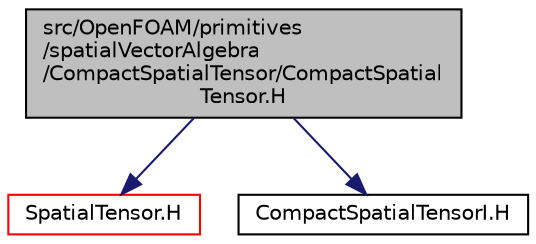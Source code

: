 digraph "src/OpenFOAM/primitives/spatialVectorAlgebra/CompactSpatialTensor/CompactSpatialTensor.H"
{
  bgcolor="transparent";
  edge [fontname="Helvetica",fontsize="10",labelfontname="Helvetica",labelfontsize="10"];
  node [fontname="Helvetica",fontsize="10",shape=record];
  Node0 [label="src/OpenFOAM/primitives\l/spatialVectorAlgebra\l/CompactSpatialTensor/CompactSpatial\lTensor.H",height=0.2,width=0.4,color="black", fillcolor="grey75", style="filled", fontcolor="black"];
  Node0 -> Node1 [color="midnightblue",fontsize="10",style="solid",fontname="Helvetica"];
  Node1 [label="SpatialTensor.H",height=0.2,width=0.4,color="red",URL="$a13376.html"];
  Node0 -> Node68 [color="midnightblue",fontsize="10",style="solid",fontname="Helvetica"];
  Node68 [label="CompactSpatialTensorI.H",height=0.2,width=0.4,color="black",URL="$a13361.html"];
}
